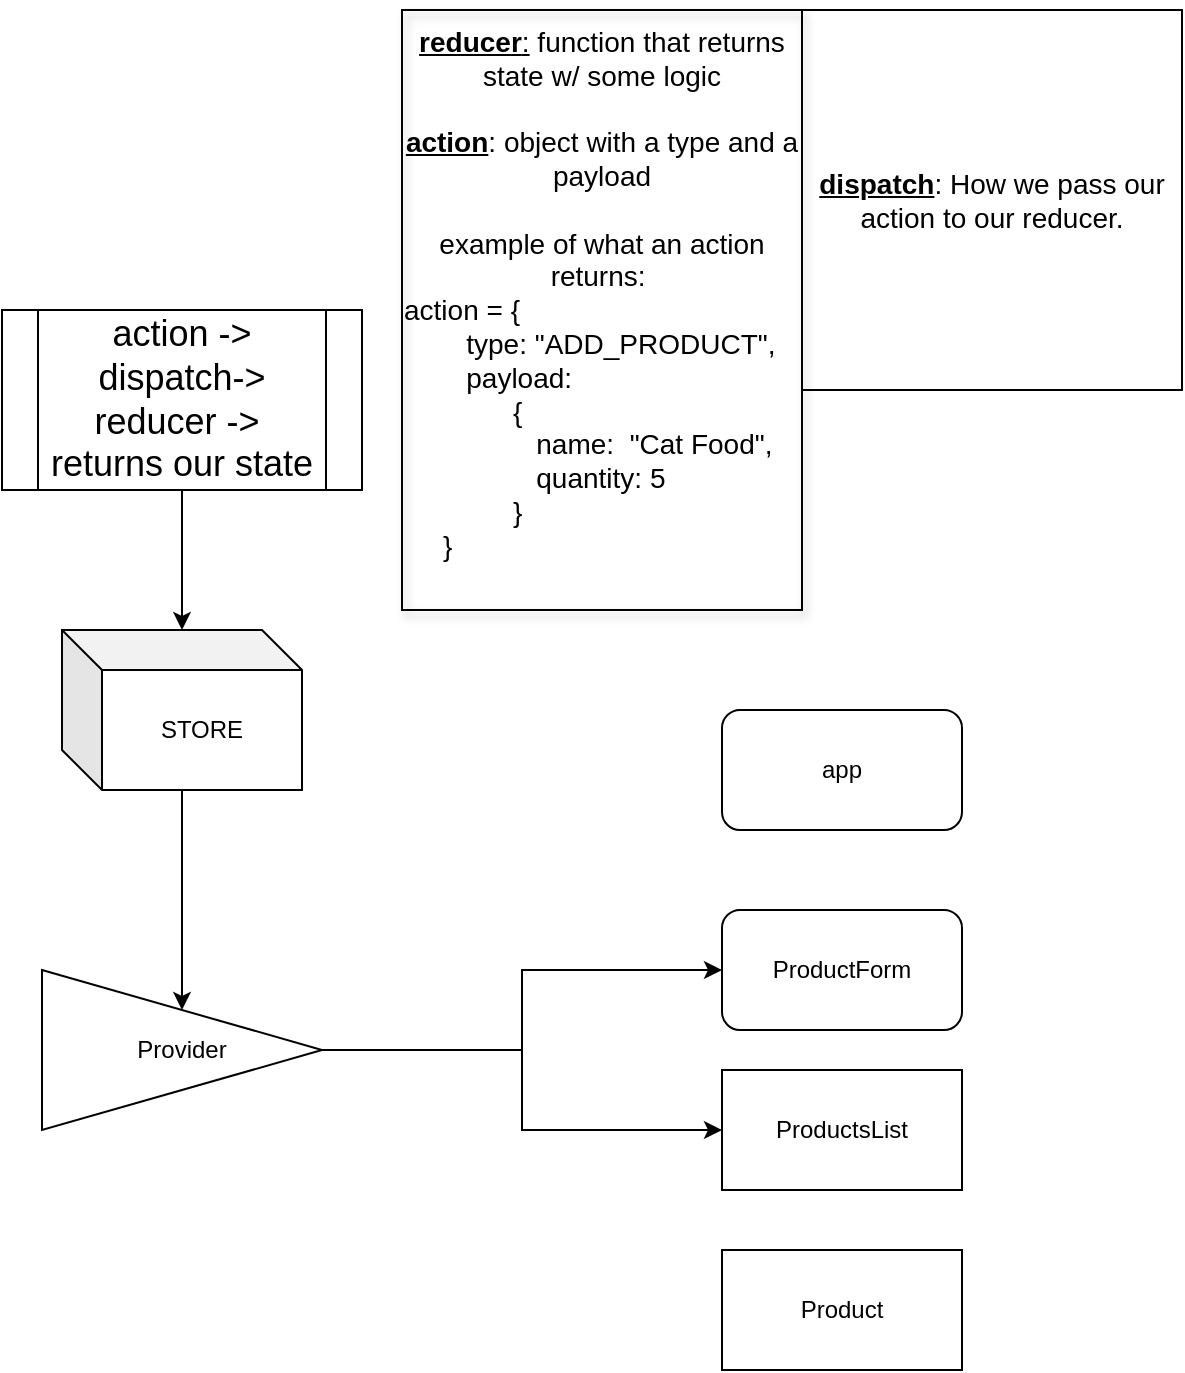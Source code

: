 <mxfile>
    <diagram id="Gofnbb3o7tXU5GKaE9Am" name="Page-1">
        <mxGraphModel dx="369" dy="1592" grid="1" gridSize="10" guides="1" tooltips="1" connect="1" arrows="1" fold="1" page="1" pageScale="1" pageWidth="850" pageHeight="1100" background="#FFFFFF" math="0" shadow="0">
            <root>
                <mxCell id="0"/>
                <mxCell id="1" parent="0"/>
                <mxCell id="EEvJO6Ll649oGky7SUus-43" value="app" style="rounded=1;whiteSpace=wrap;html=1;" parent="1" vertex="1">
                    <mxGeometry x="380" y="-740" width="120" height="60" as="geometry"/>
                </mxCell>
                <mxCell id="EEvJO6Ll649oGky7SUus-44" value="ProductsList" style="rounded=0;whiteSpace=wrap;html=1;" parent="1" vertex="1">
                    <mxGeometry x="380" y="-560" width="120" height="60" as="geometry"/>
                </mxCell>
                <mxCell id="EEvJO6Ll649oGky7SUus-45" value="Product&lt;br&gt;" style="rounded=0;whiteSpace=wrap;html=1;" parent="1" vertex="1">
                    <mxGeometry x="380" y="-470" width="120" height="60" as="geometry"/>
                </mxCell>
                <mxCell id="EEvJO6Ll649oGky7SUus-48" value="ProductForm&lt;br&gt;" style="rounded=1;whiteSpace=wrap;html=1;" parent="1" vertex="1">
                    <mxGeometry x="380" y="-640" width="120" height="60" as="geometry"/>
                </mxCell>
                <mxCell id="EEvJO6Ll649oGky7SUus-57" style="edgeStyle=orthogonalEdgeStyle;rounded=0;orthogonalLoop=1;jettySize=auto;html=1;entryX=0.5;entryY=0;entryDx=0;entryDy=0;" parent="1" source="EEvJO6Ll649oGky7SUus-51" target="EEvJO6Ll649oGky7SUus-56" edge="1">
                    <mxGeometry relative="1" as="geometry"/>
                </mxCell>
                <mxCell id="EEvJO6Ll649oGky7SUus-51" value="STORE" style="shape=cube;whiteSpace=wrap;html=1;boundedLbl=1;backgroundOutline=1;darkOpacity=0.05;darkOpacity2=0.1;" parent="1" vertex="1">
                    <mxGeometry x="50" y="-780" width="120" height="80" as="geometry"/>
                </mxCell>
                <mxCell id="EEvJO6Ll649oGky7SUus-55" style="edgeStyle=orthogonalEdgeStyle;rounded=0;orthogonalLoop=1;jettySize=auto;html=1;" parent="1" source="EEvJO6Ll649oGky7SUus-52" target="EEvJO6Ll649oGky7SUus-51" edge="1">
                    <mxGeometry relative="1" as="geometry"/>
                </mxCell>
                <mxCell id="EEvJO6Ll649oGky7SUus-52" value="&lt;font style=&quot;font-size: 18px&quot;&gt;action -&amp;gt; dispatch-&amp;gt; reducer -&amp;gt;&amp;nbsp;&lt;br&gt;returns our state&lt;br&gt;&lt;/font&gt;" style="shape=process;whiteSpace=wrap;html=1;backgroundOutline=1;" parent="1" vertex="1">
                    <mxGeometry x="20" y="-940" width="180" height="90" as="geometry"/>
                </mxCell>
                <mxCell id="EEvJO6Ll649oGky7SUus-54" value="&lt;font style=&quot;font-size: 14px&quot;&gt;&lt;u&gt;&lt;b&gt;dispatch&lt;/b&gt;&lt;/u&gt;: How we pass our action to our reducer.&lt;/font&gt;" style="text;html=1;align=center;verticalAlign=middle;whiteSpace=wrap;rounded=0;strokeColor=#000000;" parent="1" vertex="1">
                    <mxGeometry x="420" y="-1090" width="190" height="190" as="geometry"/>
                </mxCell>
                <mxCell id="EEvJO6Ll649oGky7SUus-58" style="edgeStyle=orthogonalEdgeStyle;rounded=0;orthogonalLoop=1;jettySize=auto;html=1;" parent="1" source="EEvJO6Ll649oGky7SUus-56" target="EEvJO6Ll649oGky7SUus-48" edge="1">
                    <mxGeometry relative="1" as="geometry"/>
                </mxCell>
                <mxCell id="EEvJO6Ll649oGky7SUus-63" style="edgeStyle=orthogonalEdgeStyle;rounded=0;orthogonalLoop=1;jettySize=auto;html=1;" parent="1" source="EEvJO6Ll649oGky7SUus-56" target="EEvJO6Ll649oGky7SUus-44" edge="1">
                    <mxGeometry relative="1" as="geometry"/>
                </mxCell>
                <mxCell id="EEvJO6Ll649oGky7SUus-56" value="Provider" style="triangle;whiteSpace=wrap;html=1;" parent="1" vertex="1">
                    <mxGeometry x="40" y="-610" width="140" height="80" as="geometry"/>
                </mxCell>
                <mxCell id="EEvJO6Ll649oGky7SUus-65" value="&lt;font style=&quot;font-size: 14px&quot;&gt;&lt;u&gt;&lt;b&gt;reducer&lt;/b&gt;:&lt;/u&gt; function that returns state w/ some logic&lt;br&gt;&lt;br&gt;&lt;u&gt;&lt;b&gt;action&lt;/b&gt;&lt;/u&gt;: object with a type and a payload&lt;br&gt;&lt;br&gt;example of what an action returns:&amp;nbsp;&lt;br&gt;&lt;div style=&quot;text-align: left&quot;&gt;&lt;span&gt;action = {&amp;nbsp;&lt;/span&gt;&lt;/div&gt;&lt;div style=&quot;text-align: left&quot;&gt;&lt;span&gt;&amp;nbsp; &amp;nbsp; &amp;nbsp; &amp;nbsp; type: &quot;ADD_PRODUCT&quot;,&lt;/span&gt;&lt;/div&gt;&lt;div style=&quot;text-align: left&quot;&gt;&lt;span&gt;&amp;nbsp; &amp;nbsp; &amp;nbsp; &amp;nbsp; payload:&lt;/span&gt;&lt;/div&gt;&lt;div style=&quot;text-align: left&quot;&gt;&lt;span&gt;&amp;nbsp; &amp;nbsp; &amp;nbsp; &amp;nbsp; &amp;nbsp; &amp;nbsp; &amp;nbsp; {&lt;/span&gt;&lt;/div&gt;&lt;div style=&quot;text-align: left&quot;&gt;&lt;span&gt;&amp;nbsp; &amp;nbsp; &amp;nbsp; &amp;nbsp; &amp;nbsp; &amp;nbsp; &amp;nbsp; &amp;nbsp; &amp;nbsp;name:&amp;nbsp; &quot;Cat Food&quot;,&lt;/span&gt;&lt;/div&gt;&lt;div style=&quot;text-align: left&quot;&gt;&lt;span&gt;&amp;nbsp; &amp;nbsp; &amp;nbsp; &amp;nbsp; &amp;nbsp; &amp;nbsp; &amp;nbsp; &amp;nbsp; &amp;nbsp;quantity: 5&lt;/span&gt;&lt;/div&gt;&lt;div style=&quot;text-align: left&quot;&gt;&lt;span&gt;&amp;nbsp; &amp;nbsp; &amp;nbsp; &amp;nbsp; &amp;nbsp; &amp;nbsp; &amp;nbsp; }&lt;/span&gt;&lt;/div&gt;&lt;div style=&quot;text-align: left&quot;&gt;&lt;span&gt;&amp;nbsp; &amp;nbsp; &amp;nbsp;}&lt;/span&gt;&lt;/div&gt;&lt;br&gt;&lt;/font&gt;" style="text;html=1;align=center;verticalAlign=middle;whiteSpace=wrap;rounded=0;shadow=1;strokeColor=#000000;" parent="1" vertex="1">
                    <mxGeometry x="220" y="-1090" width="200" height="300" as="geometry"/>
                </mxCell>
            </root>
        </mxGraphModel>
    </diagram>
</mxfile>